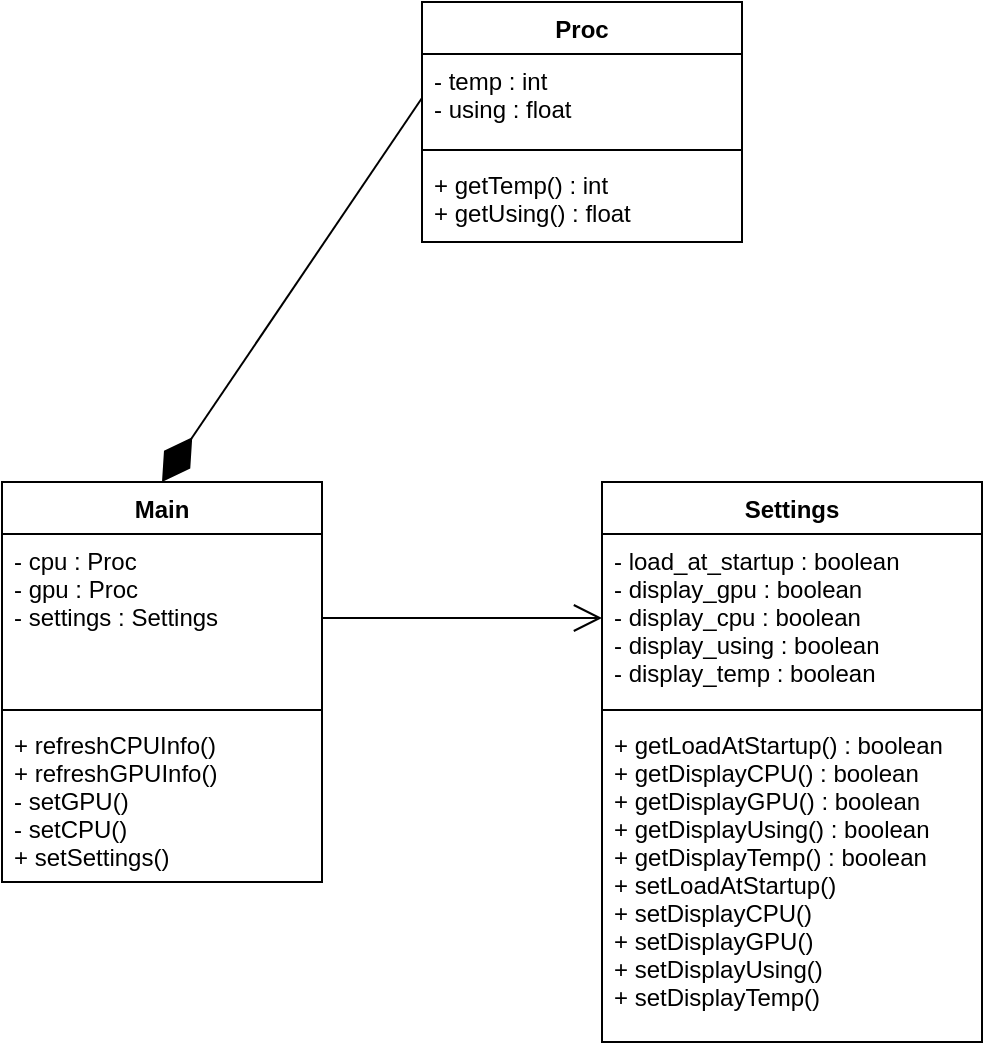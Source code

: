 <mxfile version="19.0.3" type="device"><diagram id="LerskduT3HygjDvgU3kd" name="Page-1"><mxGraphModel dx="1038" dy="649" grid="1" gridSize="10" guides="1" tooltips="1" connect="1" arrows="1" fold="1" page="1" pageScale="1" pageWidth="827" pageHeight="1169" math="0" shadow="0"><root><mxCell id="0"/><mxCell id="1" parent="0"/><mxCell id="DeSC-XF88ohhe4Zjnisr-1" value="Proc" style="swimlane;fontStyle=1;align=center;verticalAlign=top;childLayout=stackLayout;horizontal=1;startSize=26;horizontalStack=0;resizeParent=1;resizeParentMax=0;resizeLast=0;collapsible=1;marginBottom=0;" vertex="1" parent="1"><mxGeometry x="370" y="280" width="160" height="120" as="geometry"/></mxCell><mxCell id="DeSC-XF88ohhe4Zjnisr-2" value="- temp : int&#10;- using : float" style="text;strokeColor=none;fillColor=none;align=left;verticalAlign=top;spacingLeft=4;spacingRight=4;overflow=hidden;rotatable=0;points=[[0,0.5],[1,0.5]];portConstraint=eastwest;" vertex="1" parent="DeSC-XF88ohhe4Zjnisr-1"><mxGeometry y="26" width="160" height="44" as="geometry"/></mxCell><mxCell id="DeSC-XF88ohhe4Zjnisr-3" value="" style="line;strokeWidth=1;fillColor=none;align=left;verticalAlign=middle;spacingTop=-1;spacingLeft=3;spacingRight=3;rotatable=0;labelPosition=right;points=[];portConstraint=eastwest;" vertex="1" parent="DeSC-XF88ohhe4Zjnisr-1"><mxGeometry y="70" width="160" height="8" as="geometry"/></mxCell><mxCell id="DeSC-XF88ohhe4Zjnisr-4" value="+ getTemp() : int&#10;+ getUsing() : float&#10;" style="text;strokeColor=none;fillColor=none;align=left;verticalAlign=top;spacingLeft=4;spacingRight=4;overflow=hidden;rotatable=0;points=[[0,0.5],[1,0.5]];portConstraint=eastwest;" vertex="1" parent="DeSC-XF88ohhe4Zjnisr-1"><mxGeometry y="78" width="160" height="42" as="geometry"/></mxCell><mxCell id="DeSC-XF88ohhe4Zjnisr-5" value="Main" style="swimlane;fontStyle=1;align=center;verticalAlign=top;childLayout=stackLayout;horizontal=1;startSize=26;horizontalStack=0;resizeParent=1;resizeParentMax=0;resizeLast=0;collapsible=1;marginBottom=0;" vertex="1" parent="1"><mxGeometry x="160" y="520" width="160" height="200" as="geometry"/></mxCell><mxCell id="DeSC-XF88ohhe4Zjnisr-6" value="- cpu : Proc&#10;- gpu : Proc&#10;- settings : Settings" style="text;strokeColor=none;fillColor=none;align=left;verticalAlign=top;spacingLeft=4;spacingRight=4;overflow=hidden;rotatable=0;points=[[0,0.5],[1,0.5]];portConstraint=eastwest;" vertex="1" parent="DeSC-XF88ohhe4Zjnisr-5"><mxGeometry y="26" width="160" height="84" as="geometry"/></mxCell><mxCell id="DeSC-XF88ohhe4Zjnisr-7" value="" style="line;strokeWidth=1;fillColor=none;align=left;verticalAlign=middle;spacingTop=-1;spacingLeft=3;spacingRight=3;rotatable=0;labelPosition=right;points=[];portConstraint=eastwest;" vertex="1" parent="DeSC-XF88ohhe4Zjnisr-5"><mxGeometry y="110" width="160" height="8" as="geometry"/></mxCell><mxCell id="DeSC-XF88ohhe4Zjnisr-8" value="+ refreshCPUInfo()&#10;+ refreshGPUInfo()&#10;- setGPU()&#10;- setCPU()&#10;+ setSettings()" style="text;strokeColor=none;fillColor=none;align=left;verticalAlign=top;spacingLeft=4;spacingRight=4;overflow=hidden;rotatable=0;points=[[0,0.5],[1,0.5]];portConstraint=eastwest;" vertex="1" parent="DeSC-XF88ohhe4Zjnisr-5"><mxGeometry y="118" width="160" height="82" as="geometry"/></mxCell><mxCell id="DeSC-XF88ohhe4Zjnisr-9" value="Settings" style="swimlane;fontStyle=1;align=center;verticalAlign=top;childLayout=stackLayout;horizontal=1;startSize=26;horizontalStack=0;resizeParent=1;resizeParentMax=0;resizeLast=0;collapsible=1;marginBottom=0;" vertex="1" parent="1"><mxGeometry x="460" y="520" width="190" height="280" as="geometry"/></mxCell><mxCell id="DeSC-XF88ohhe4Zjnisr-10" value="- load_at_startup : boolean&#10;- display_gpu : boolean&#10;- display_cpu : boolean&#10;- display_using : boolean&#10;- display_temp : boolean" style="text;strokeColor=none;fillColor=none;align=left;verticalAlign=top;spacingLeft=4;spacingRight=4;overflow=hidden;rotatable=0;points=[[0,0.5],[1,0.5]];portConstraint=eastwest;" vertex="1" parent="DeSC-XF88ohhe4Zjnisr-9"><mxGeometry y="26" width="190" height="84" as="geometry"/></mxCell><mxCell id="DeSC-XF88ohhe4Zjnisr-11" value="" style="line;strokeWidth=1;fillColor=none;align=left;verticalAlign=middle;spacingTop=-1;spacingLeft=3;spacingRight=3;rotatable=0;labelPosition=right;points=[];portConstraint=eastwest;" vertex="1" parent="DeSC-XF88ohhe4Zjnisr-9"><mxGeometry y="110" width="190" height="8" as="geometry"/></mxCell><mxCell id="DeSC-XF88ohhe4Zjnisr-12" value="+ getLoadAtStartup() : boolean&#10;+ getDisplayCPU() : boolean&#10;+ getDisplayGPU() : boolean&#10;+ getDisplayUsing() : boolean&#10;+ getDisplayTemp() : boolean&#10;+ setLoadAtStartup()&#10;+ setDisplayCPU()&#10;+ setDisplayGPU()&#10;+ setDisplayUsing()&#10;+ setDisplayTemp()" style="text;strokeColor=none;fillColor=none;align=left;verticalAlign=top;spacingLeft=4;spacingRight=4;overflow=hidden;rotatable=0;points=[[0,0.5],[1,0.5]];portConstraint=eastwest;" vertex="1" parent="DeSC-XF88ohhe4Zjnisr-9"><mxGeometry y="118" width="190" height="162" as="geometry"/></mxCell><mxCell id="DeSC-XF88ohhe4Zjnisr-13" value="" style="endArrow=open;endFill=1;endSize=12;html=1;rounded=0;exitX=1;exitY=0.5;exitDx=0;exitDy=0;entryX=0;entryY=0.5;entryDx=0;entryDy=0;" edge="1" parent="1" source="DeSC-XF88ohhe4Zjnisr-6" target="DeSC-XF88ohhe4Zjnisr-10"><mxGeometry width="160" relative="1" as="geometry"><mxPoint x="330" y="520" as="sourcePoint"/><mxPoint x="490" y="520" as="targetPoint"/></mxGeometry></mxCell><mxCell id="DeSC-XF88ohhe4Zjnisr-15" value="" style="endArrow=diamondThin;endFill=1;endSize=24;html=1;rounded=0;entryX=0.5;entryY=0;entryDx=0;entryDy=0;exitX=0;exitY=0.5;exitDx=0;exitDy=0;" edge="1" parent="1" source="DeSC-XF88ohhe4Zjnisr-2" target="DeSC-XF88ohhe4Zjnisr-5"><mxGeometry width="160" relative="1" as="geometry"><mxPoint x="330" y="520" as="sourcePoint"/><mxPoint x="490" y="520" as="targetPoint"/></mxGeometry></mxCell></root></mxGraphModel></diagram></mxfile>